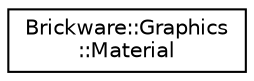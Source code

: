 digraph "Graphical Class Hierarchy"
{
  edge [fontname="Helvetica",fontsize="10",labelfontname="Helvetica",labelfontsize="10"];
  node [fontname="Helvetica",fontsize="10",shape=record];
  rankdir="LR";
  Node1 [label="Brickware::Graphics\l::Material",height=0.2,width=0.4,color="black", fillcolor="white", style="filled",URL="$classBrickware_1_1Graphics_1_1Material.html"];
}
